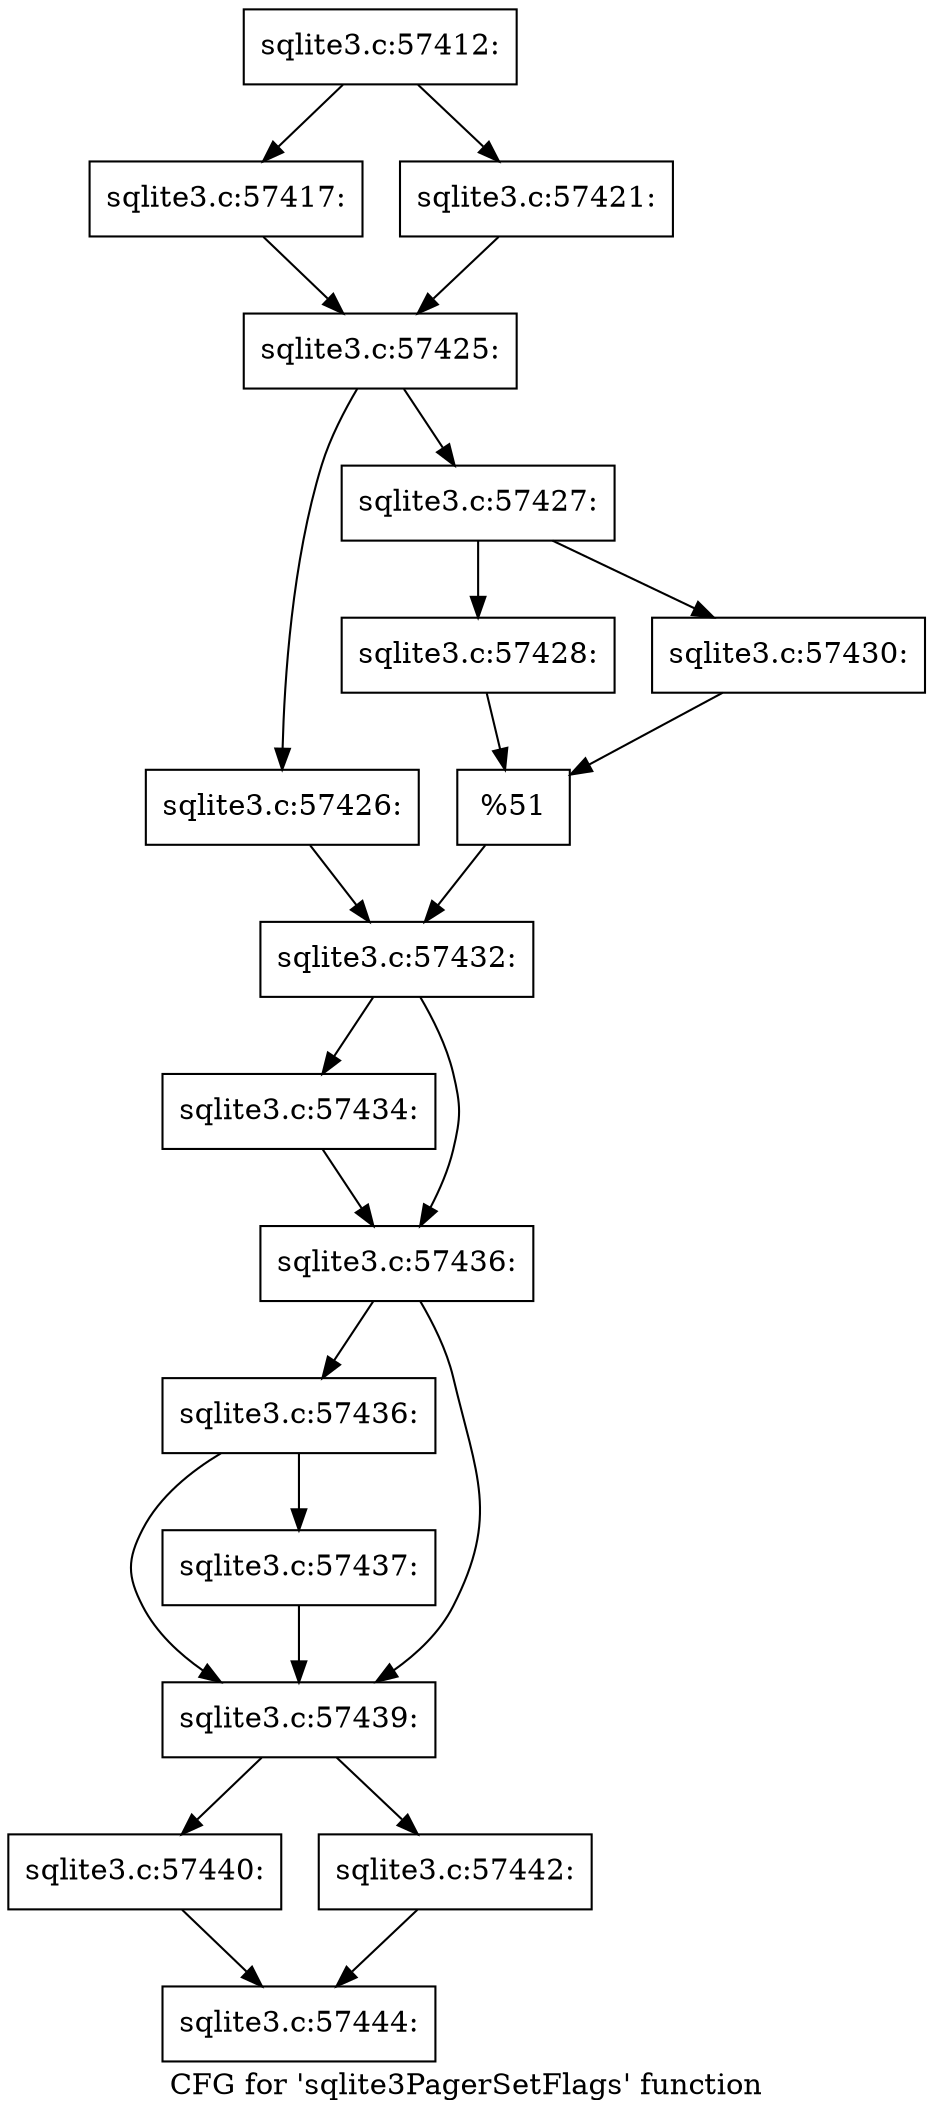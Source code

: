 digraph "CFG for 'sqlite3PagerSetFlags' function" {
	label="CFG for 'sqlite3PagerSetFlags' function";

	Node0x55c0f84d35a0 [shape=record,label="{sqlite3.c:57412:}"];
	Node0x55c0f84d35a0 -> Node0x55c0f84d8780;
	Node0x55c0f84d35a0 -> Node0x55c0f84d8820;
	Node0x55c0f84d8780 [shape=record,label="{sqlite3.c:57417:}"];
	Node0x55c0f84d8780 -> Node0x55c0f84d87d0;
	Node0x55c0f84d8820 [shape=record,label="{sqlite3.c:57421:}"];
	Node0x55c0f84d8820 -> Node0x55c0f84d87d0;
	Node0x55c0f84d87d0 [shape=record,label="{sqlite3.c:57425:}"];
	Node0x55c0f84d87d0 -> Node0x55c0f84da710;
	Node0x55c0f84d87d0 -> Node0x55c0f84da7b0;
	Node0x55c0f84da710 [shape=record,label="{sqlite3.c:57426:}"];
	Node0x55c0f84da710 -> Node0x55c0f84da760;
	Node0x55c0f84da7b0 [shape=record,label="{sqlite3.c:57427:}"];
	Node0x55c0f84da7b0 -> Node0x55c0f84dafa0;
	Node0x55c0f84da7b0 -> Node0x55c0f84db040;
	Node0x55c0f84dafa0 [shape=record,label="{sqlite3.c:57428:}"];
	Node0x55c0f84dafa0 -> Node0x55c0f84daff0;
	Node0x55c0f84db040 [shape=record,label="{sqlite3.c:57430:}"];
	Node0x55c0f84db040 -> Node0x55c0f84daff0;
	Node0x55c0f84daff0 [shape=record,label="{%51}"];
	Node0x55c0f84daff0 -> Node0x55c0f84da760;
	Node0x55c0f84da760 [shape=record,label="{sqlite3.c:57432:}"];
	Node0x55c0f84da760 -> Node0x55c0f84dc2a0;
	Node0x55c0f84da760 -> Node0x55c0f84dc2f0;
	Node0x55c0f84dc2a0 [shape=record,label="{sqlite3.c:57434:}"];
	Node0x55c0f84dc2a0 -> Node0x55c0f84dc2f0;
	Node0x55c0f84dc2f0 [shape=record,label="{sqlite3.c:57436:}"];
	Node0x55c0f84dc2f0 -> Node0x55c0f84dcfd0;
	Node0x55c0f84dc2f0 -> Node0x55c0f84dcf80;
	Node0x55c0f84dcfd0 [shape=record,label="{sqlite3.c:57436:}"];
	Node0x55c0f84dcfd0 -> Node0x55c0f84dcf80;
	Node0x55c0f84dcfd0 -> Node0x55c0f84dcf30;
	Node0x55c0f84dcf30 [shape=record,label="{sqlite3.c:57437:}"];
	Node0x55c0f84dcf30 -> Node0x55c0f84dcf80;
	Node0x55c0f84dcf80 [shape=record,label="{sqlite3.c:57439:}"];
	Node0x55c0f84dcf80 -> Node0x55c0f84ddd60;
	Node0x55c0f84dcf80 -> Node0x55c0f84dde00;
	Node0x55c0f84ddd60 [shape=record,label="{sqlite3.c:57440:}"];
	Node0x55c0f84ddd60 -> Node0x55c0f84dddb0;
	Node0x55c0f84dde00 [shape=record,label="{sqlite3.c:57442:}"];
	Node0x55c0f84dde00 -> Node0x55c0f84dddb0;
	Node0x55c0f84dddb0 [shape=record,label="{sqlite3.c:57444:}"];
}

